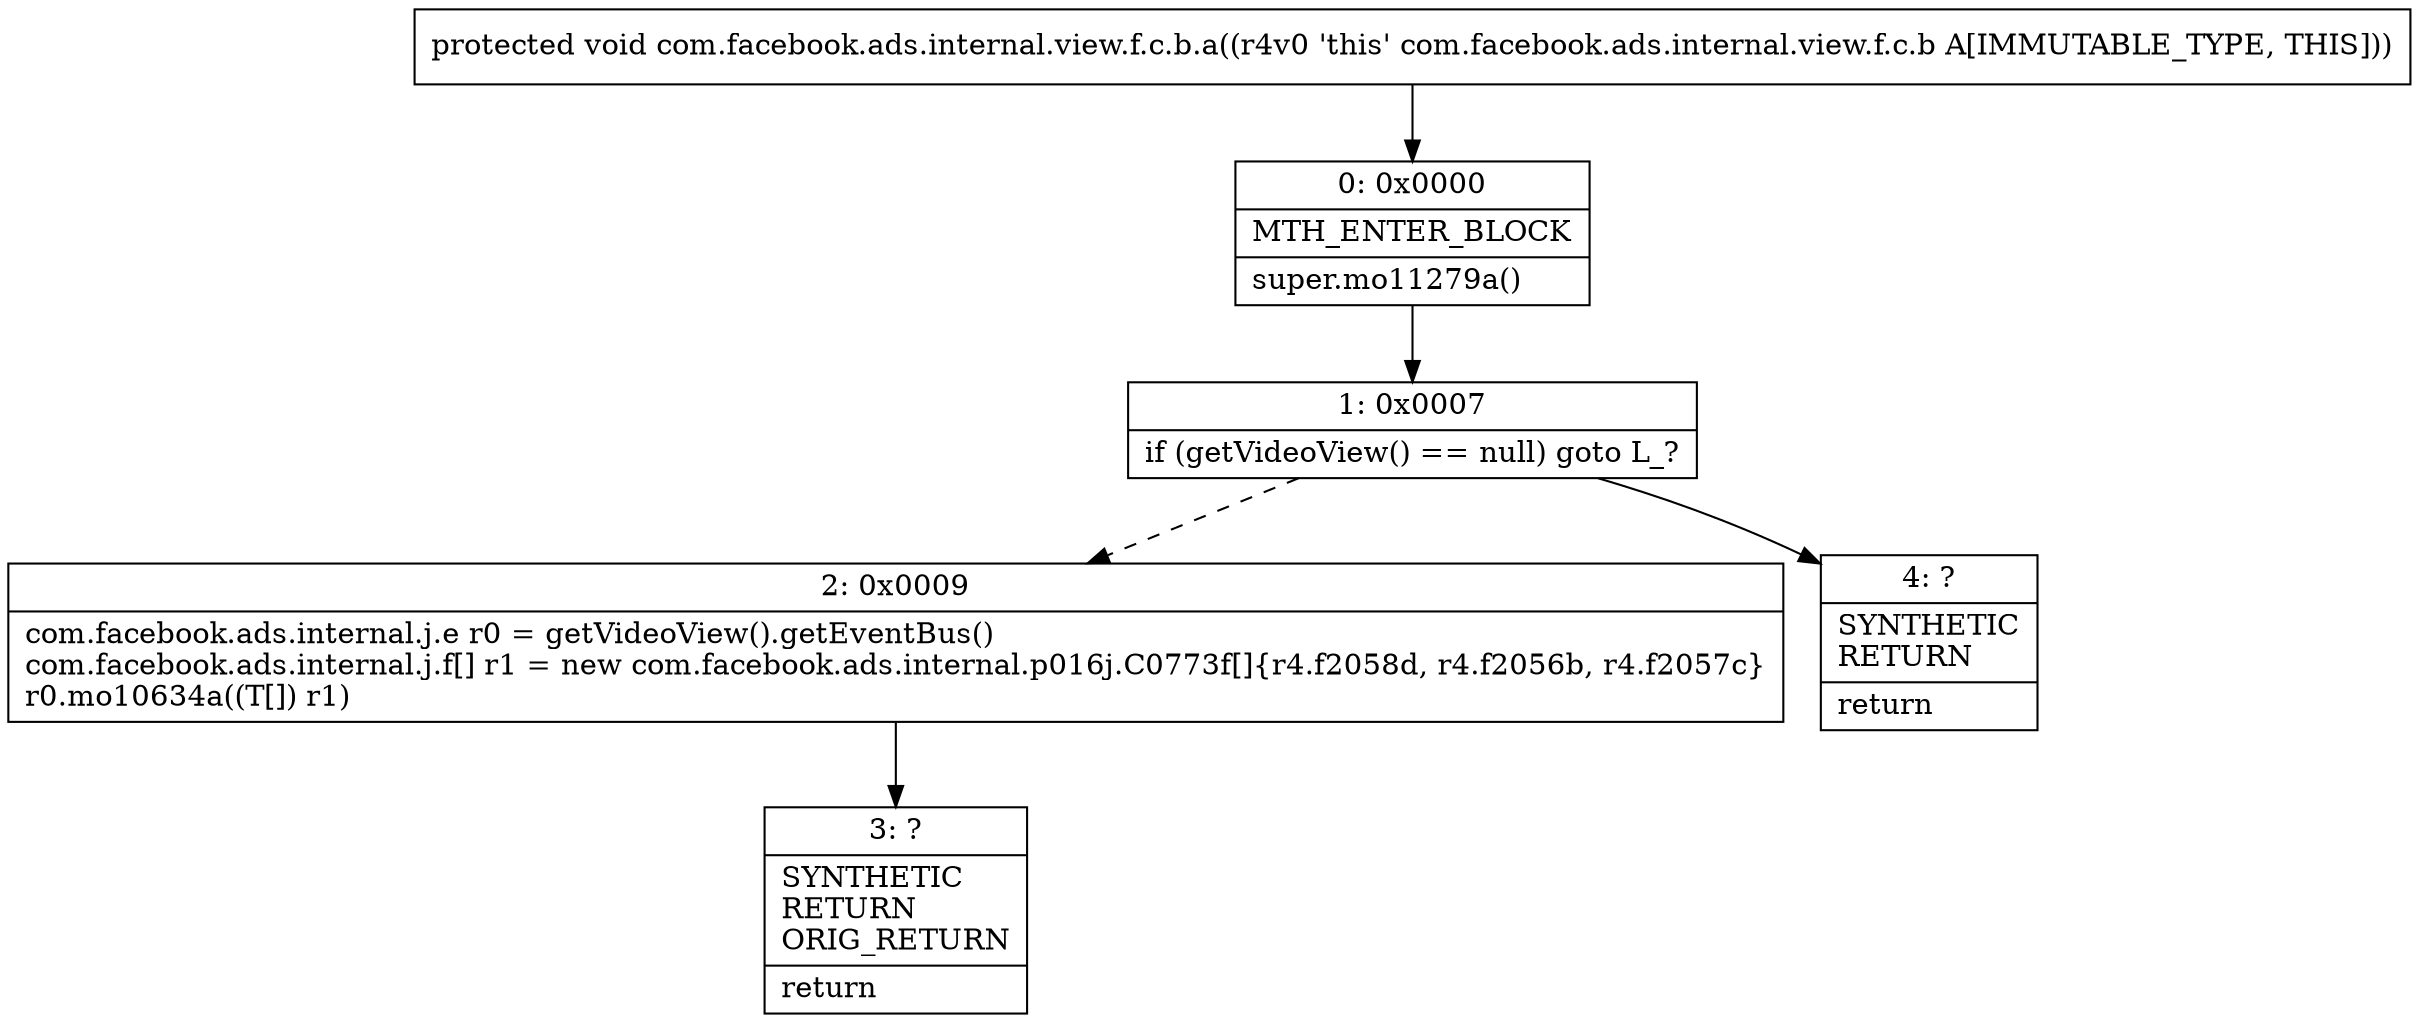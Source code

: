 digraph "CFG forcom.facebook.ads.internal.view.f.c.b.a()V" {
Node_0 [shape=record,label="{0\:\ 0x0000|MTH_ENTER_BLOCK\l|super.mo11279a()\l}"];
Node_1 [shape=record,label="{1\:\ 0x0007|if (getVideoView() == null) goto L_?\l}"];
Node_2 [shape=record,label="{2\:\ 0x0009|com.facebook.ads.internal.j.e r0 = getVideoView().getEventBus()\lcom.facebook.ads.internal.j.f[] r1 = new com.facebook.ads.internal.p016j.C0773f[]\{r4.f2058d, r4.f2056b, r4.f2057c\}\lr0.mo10634a((T[]) r1)\l}"];
Node_3 [shape=record,label="{3\:\ ?|SYNTHETIC\lRETURN\lORIG_RETURN\l|return\l}"];
Node_4 [shape=record,label="{4\:\ ?|SYNTHETIC\lRETURN\l|return\l}"];
MethodNode[shape=record,label="{protected void com.facebook.ads.internal.view.f.c.b.a((r4v0 'this' com.facebook.ads.internal.view.f.c.b A[IMMUTABLE_TYPE, THIS])) }"];
MethodNode -> Node_0;
Node_0 -> Node_1;
Node_1 -> Node_2[style=dashed];
Node_1 -> Node_4;
Node_2 -> Node_3;
}

